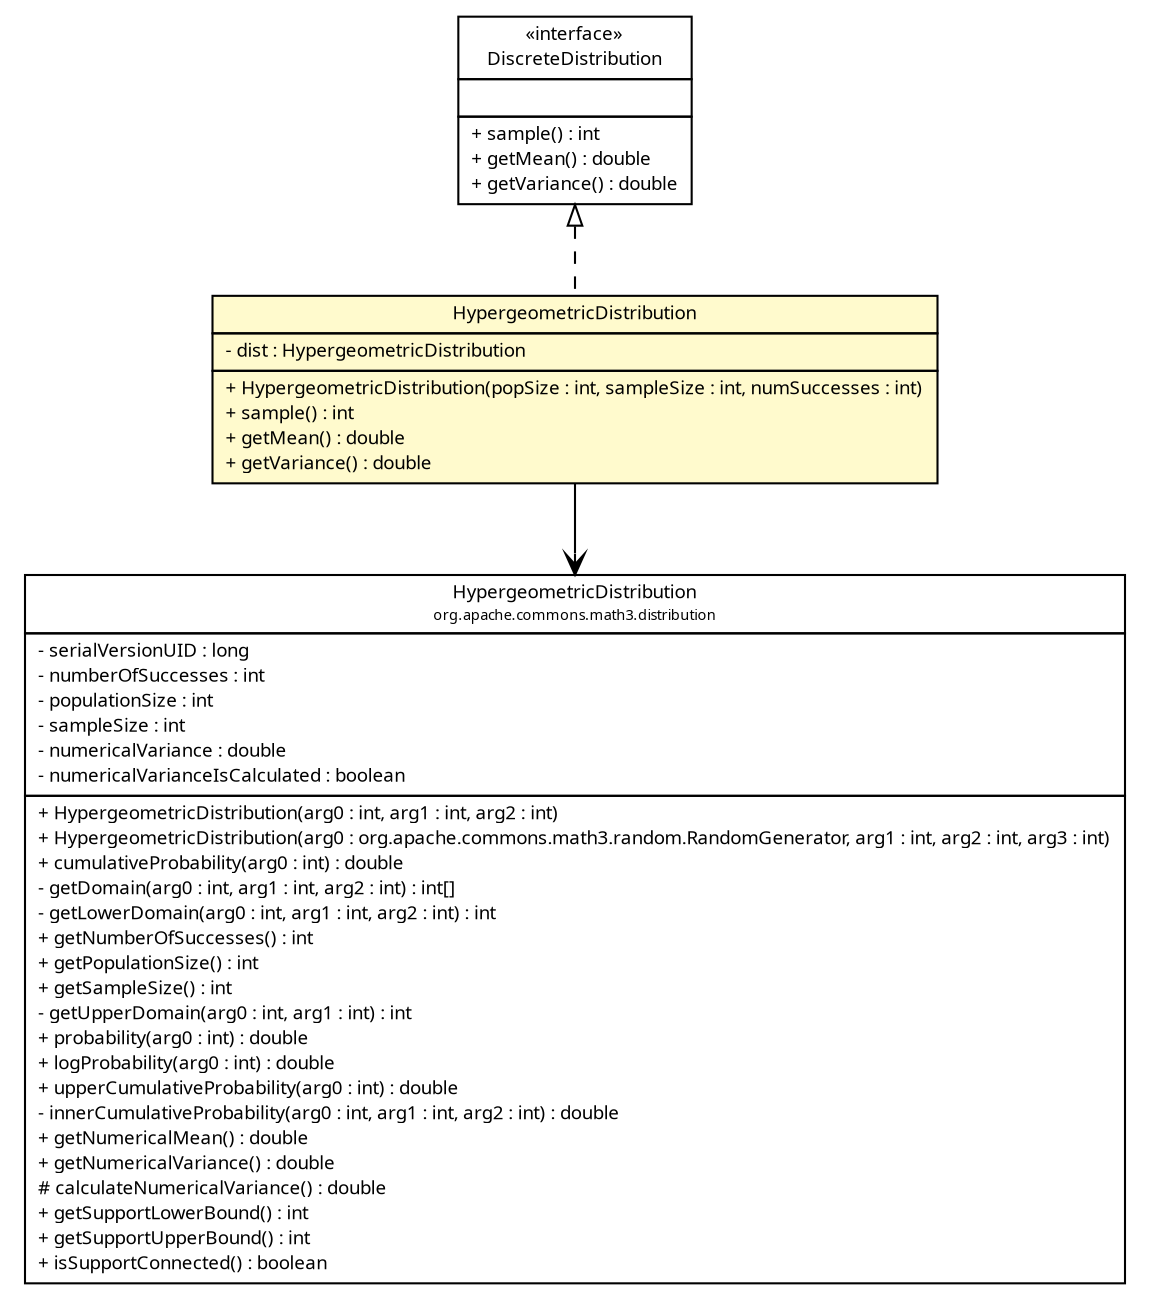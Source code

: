 #!/usr/local/bin/dot
#
# Class diagram 
# Generated by UMLGraph version R5_6 (http://www.umlgraph.org/)
#

digraph G {
	edge [fontname="Trebuchet MS",fontsize=10,labelfontname="Trebuchet MS",labelfontsize=10];
	node [fontname="Trebuchet MS",fontsize=10,shape=plaintext];
	nodesep=0.25;
	ranksep=0.5;
	// broadwick.statistics.distributions.HypergeometricDistribution
	c14486 [label=<<table title="broadwick.statistics.distributions.HypergeometricDistribution" border="0" cellborder="1" cellspacing="0" cellpadding="2" port="p" bgcolor="lemonChiffon" href="./HypergeometricDistribution.html">
		<tr><td><table border="0" cellspacing="0" cellpadding="1">
<tr><td align="center" balign="center"><font face="Trebuchet MS"> HypergeometricDistribution </font></td></tr>
		</table></td></tr>
		<tr><td><table border="0" cellspacing="0" cellpadding="1">
<tr><td align="left" balign="left"> - dist : HypergeometricDistribution </td></tr>
		</table></td></tr>
		<tr><td><table border="0" cellspacing="0" cellpadding="1">
<tr><td align="left" balign="left"> + HypergeometricDistribution(popSize : int, sampleSize : int, numSuccesses : int) </td></tr>
<tr><td align="left" balign="left"> + sample() : int </td></tr>
<tr><td align="left" balign="left"> + getMean() : double </td></tr>
<tr><td align="left" balign="left"> + getVariance() : double </td></tr>
		</table></td></tr>
		</table>>, URL="./HypergeometricDistribution.html", fontname="Trebuchet MS", fontcolor="black", fontsize=9.0];
	// broadwick.statistics.distributions.DiscreteDistribution
	c14487 [label=<<table title="broadwick.statistics.distributions.DiscreteDistribution" border="0" cellborder="1" cellspacing="0" cellpadding="2" port="p" href="./DiscreteDistribution.html">
		<tr><td><table border="0" cellspacing="0" cellpadding="1">
<tr><td align="center" balign="center"> &#171;interface&#187; </td></tr>
<tr><td align="center" balign="center"><font face="Trebuchet MS"> DiscreteDistribution </font></td></tr>
		</table></td></tr>
		<tr><td><table border="0" cellspacing="0" cellpadding="1">
<tr><td align="left" balign="left">  </td></tr>
		</table></td></tr>
		<tr><td><table border="0" cellspacing="0" cellpadding="1">
<tr><td align="left" balign="left"><font face="Trebuchet MS" point-size="9.0"> + sample() : int </font></td></tr>
<tr><td align="left" balign="left"><font face="Trebuchet MS" point-size="9.0"> + getMean() : double </font></td></tr>
<tr><td align="left" balign="left"><font face="Trebuchet MS" point-size="9.0"> + getVariance() : double </font></td></tr>
		</table></td></tr>
		</table>>, URL="./DiscreteDistribution.html", fontname="Trebuchet MS", fontcolor="black", fontsize=9.0];
	//broadwick.statistics.distributions.HypergeometricDistribution implements broadwick.statistics.distributions.DiscreteDistribution
	c14487:p -> c14486:p [dir=back,arrowtail=empty,style=dashed];
	// broadwick.statistics.distributions.HypergeometricDistribution NAVASSOC org.apache.commons.math3.distribution.HypergeometricDistribution
	c14486:p -> c14535:p [taillabel="", label="", headlabel="", fontname="Trebuchet MS", fontcolor="black", fontsize=10.0, color="black", arrowhead=open];
	// org.apache.commons.math3.distribution.HypergeometricDistribution
	c14535 [label=<<table title="org.apache.commons.math3.distribution.HypergeometricDistribution" border="0" cellborder="1" cellspacing="0" cellpadding="2" port="p" href="http://java.sun.com/j2se/1.4.2/docs/api/org/apache/commons/math3/distribution/HypergeometricDistribution.html">
		<tr><td><table border="0" cellspacing="0" cellpadding="1">
<tr><td align="center" balign="center"><font face="Trebuchet MS"> HypergeometricDistribution </font></td></tr>
<tr><td align="center" balign="center"><font face="Trebuchet MS" point-size="7.0"> org.apache.commons.math3.distribution </font></td></tr>
		</table></td></tr>
		<tr><td><table border="0" cellspacing="0" cellpadding="1">
<tr><td align="left" balign="left"> - serialVersionUID : long </td></tr>
<tr><td align="left" balign="left"> - numberOfSuccesses : int </td></tr>
<tr><td align="left" balign="left"> - populationSize : int </td></tr>
<tr><td align="left" balign="left"> - sampleSize : int </td></tr>
<tr><td align="left" balign="left"> - numericalVariance : double </td></tr>
<tr><td align="left" balign="left"> - numericalVarianceIsCalculated : boolean </td></tr>
		</table></td></tr>
		<tr><td><table border="0" cellspacing="0" cellpadding="1">
<tr><td align="left" balign="left"> + HypergeometricDistribution(arg0 : int, arg1 : int, arg2 : int) </td></tr>
<tr><td align="left" balign="left"> + HypergeometricDistribution(arg0 : org.apache.commons.math3.random.RandomGenerator, arg1 : int, arg2 : int, arg3 : int) </td></tr>
<tr><td align="left" balign="left"> + cumulativeProbability(arg0 : int) : double </td></tr>
<tr><td align="left" balign="left"> - getDomain(arg0 : int, arg1 : int, arg2 : int) : int[] </td></tr>
<tr><td align="left" balign="left"> - getLowerDomain(arg0 : int, arg1 : int, arg2 : int) : int </td></tr>
<tr><td align="left" balign="left"> + getNumberOfSuccesses() : int </td></tr>
<tr><td align="left" balign="left"> + getPopulationSize() : int </td></tr>
<tr><td align="left" balign="left"> + getSampleSize() : int </td></tr>
<tr><td align="left" balign="left"> - getUpperDomain(arg0 : int, arg1 : int) : int </td></tr>
<tr><td align="left" balign="left"> + probability(arg0 : int) : double </td></tr>
<tr><td align="left" balign="left"> + logProbability(arg0 : int) : double </td></tr>
<tr><td align="left" balign="left"> + upperCumulativeProbability(arg0 : int) : double </td></tr>
<tr><td align="left" balign="left"> - innerCumulativeProbability(arg0 : int, arg1 : int, arg2 : int) : double </td></tr>
<tr><td align="left" balign="left"> + getNumericalMean() : double </td></tr>
<tr><td align="left" balign="left"> + getNumericalVariance() : double </td></tr>
<tr><td align="left" balign="left"> # calculateNumericalVariance() : double </td></tr>
<tr><td align="left" balign="left"> + getSupportLowerBound() : int </td></tr>
<tr><td align="left" balign="left"> + getSupportUpperBound() : int </td></tr>
<tr><td align="left" balign="left"> + isSupportConnected() : boolean </td></tr>
		</table></td></tr>
		</table>>, URL="http://java.sun.com/j2se/1.4.2/docs/api/org/apache/commons/math3/distribution/HypergeometricDistribution.html", fontname="Trebuchet MS", fontcolor="black", fontsize=9.0];
}

